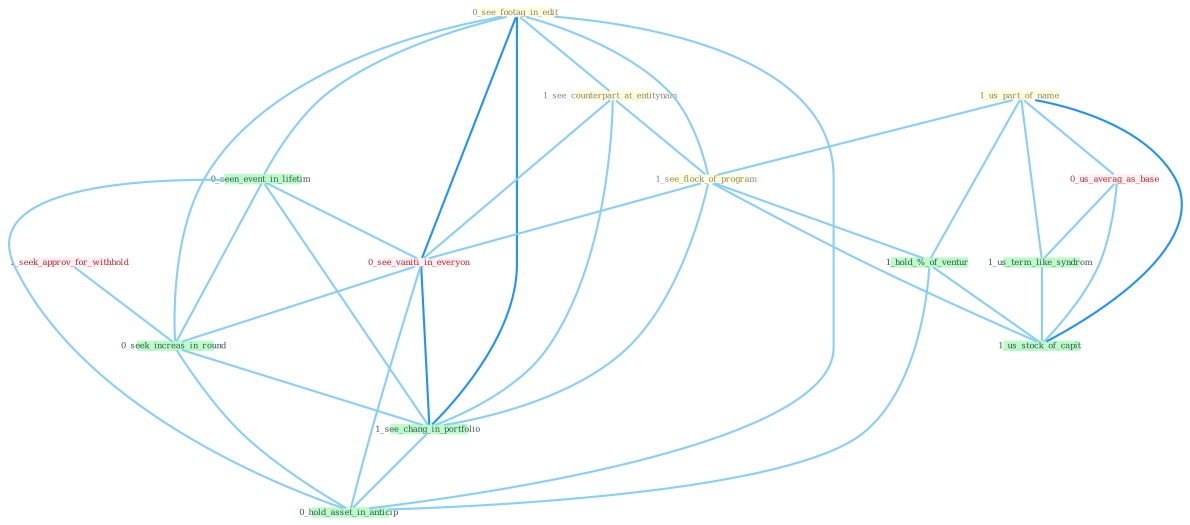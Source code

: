 Graph G{ 
    node
    [shape=polygon,style=filled,width=.5,height=.06,color="#BDFCC9",fixedsize=true,fontsize=4,
    fontcolor="#2f4f4f"];
    {node
    [color="#ffffe0", fontcolor="#8b7d6b"] "0_see_footag_in_edit " "1_see_counterpart_at_entitynam " "1_us_part_of_name " "1_see_flock_of_program "}
{node [color="#fff0f5", fontcolor="#b22222"] "0_us_averag_as_base " "1_seek_approv_for_withhold " "0_see_vaniti_in_everyon "}
edge [color="#B0E2FF"];

	"0_see_footag_in_edit " -- "1_see_counterpart_at_entitynam " [w="1", color="#87cefa" ];
	"0_see_footag_in_edit " -- "1_see_flock_of_program " [w="1", color="#87cefa" ];
	"0_see_footag_in_edit " -- "0_seen_event_in_lifetim " [w="1", color="#87cefa" ];
	"0_see_footag_in_edit " -- "0_see_vaniti_in_everyon " [w="2", color="#1e90ff" , len=0.8];
	"0_see_footag_in_edit " -- "0_seek_increas_in_round " [w="1", color="#87cefa" ];
	"0_see_footag_in_edit " -- "1_see_chang_in_portfolio " [w="2", color="#1e90ff" , len=0.8];
	"0_see_footag_in_edit " -- "0_hold_asset_in_anticip " [w="1", color="#87cefa" ];
	"1_see_counterpart_at_entitynam " -- "1_see_flock_of_program " [w="1", color="#87cefa" ];
	"1_see_counterpart_at_entitynam " -- "0_see_vaniti_in_everyon " [w="1", color="#87cefa" ];
	"1_see_counterpart_at_entitynam " -- "1_see_chang_in_portfolio " [w="1", color="#87cefa" ];
	"1_us_part_of_name " -- "1_see_flock_of_program " [w="1", color="#87cefa" ];
	"1_us_part_of_name " -- "0_us_averag_as_base " [w="1", color="#87cefa" ];
	"1_us_part_of_name " -- "1_us_term_like_syndrom " [w="1", color="#87cefa" ];
	"1_us_part_of_name " -- "1_hold_%_of_ventur " [w="1", color="#87cefa" ];
	"1_us_part_of_name " -- "1_us_stock_of_capit " [w="2", color="#1e90ff" , len=0.8];
	"1_see_flock_of_program " -- "1_hold_%_of_ventur " [w="1", color="#87cefa" ];
	"1_see_flock_of_program " -- "0_see_vaniti_in_everyon " [w="1", color="#87cefa" ];
	"1_see_flock_of_program " -- "1_us_stock_of_capit " [w="1", color="#87cefa" ];
	"1_see_flock_of_program " -- "1_see_chang_in_portfolio " [w="1", color="#87cefa" ];
	"0_seen_event_in_lifetim " -- "0_see_vaniti_in_everyon " [w="1", color="#87cefa" ];
	"0_seen_event_in_lifetim " -- "0_seek_increas_in_round " [w="1", color="#87cefa" ];
	"0_seen_event_in_lifetim " -- "1_see_chang_in_portfolio " [w="1", color="#87cefa" ];
	"0_seen_event_in_lifetim " -- "0_hold_asset_in_anticip " [w="1", color="#87cefa" ];
	"0_us_averag_as_base " -- "1_us_term_like_syndrom " [w="1", color="#87cefa" ];
	"0_us_averag_as_base " -- "1_us_stock_of_capit " [w="1", color="#87cefa" ];
	"1_us_term_like_syndrom " -- "1_us_stock_of_capit " [w="1", color="#87cefa" ];
	"1_seek_approv_for_withhold " -- "0_seek_increas_in_round " [w="1", color="#87cefa" ];
	"1_hold_%_of_ventur " -- "1_us_stock_of_capit " [w="1", color="#87cefa" ];
	"1_hold_%_of_ventur " -- "0_hold_asset_in_anticip " [w="1", color="#87cefa" ];
	"0_see_vaniti_in_everyon " -- "0_seek_increas_in_round " [w="1", color="#87cefa" ];
	"0_see_vaniti_in_everyon " -- "1_see_chang_in_portfolio " [w="2", color="#1e90ff" , len=0.8];
	"0_see_vaniti_in_everyon " -- "0_hold_asset_in_anticip " [w="1", color="#87cefa" ];
	"0_seek_increas_in_round " -- "1_see_chang_in_portfolio " [w="1", color="#87cefa" ];
	"0_seek_increas_in_round " -- "0_hold_asset_in_anticip " [w="1", color="#87cefa" ];
	"1_see_chang_in_portfolio " -- "0_hold_asset_in_anticip " [w="1", color="#87cefa" ];
}